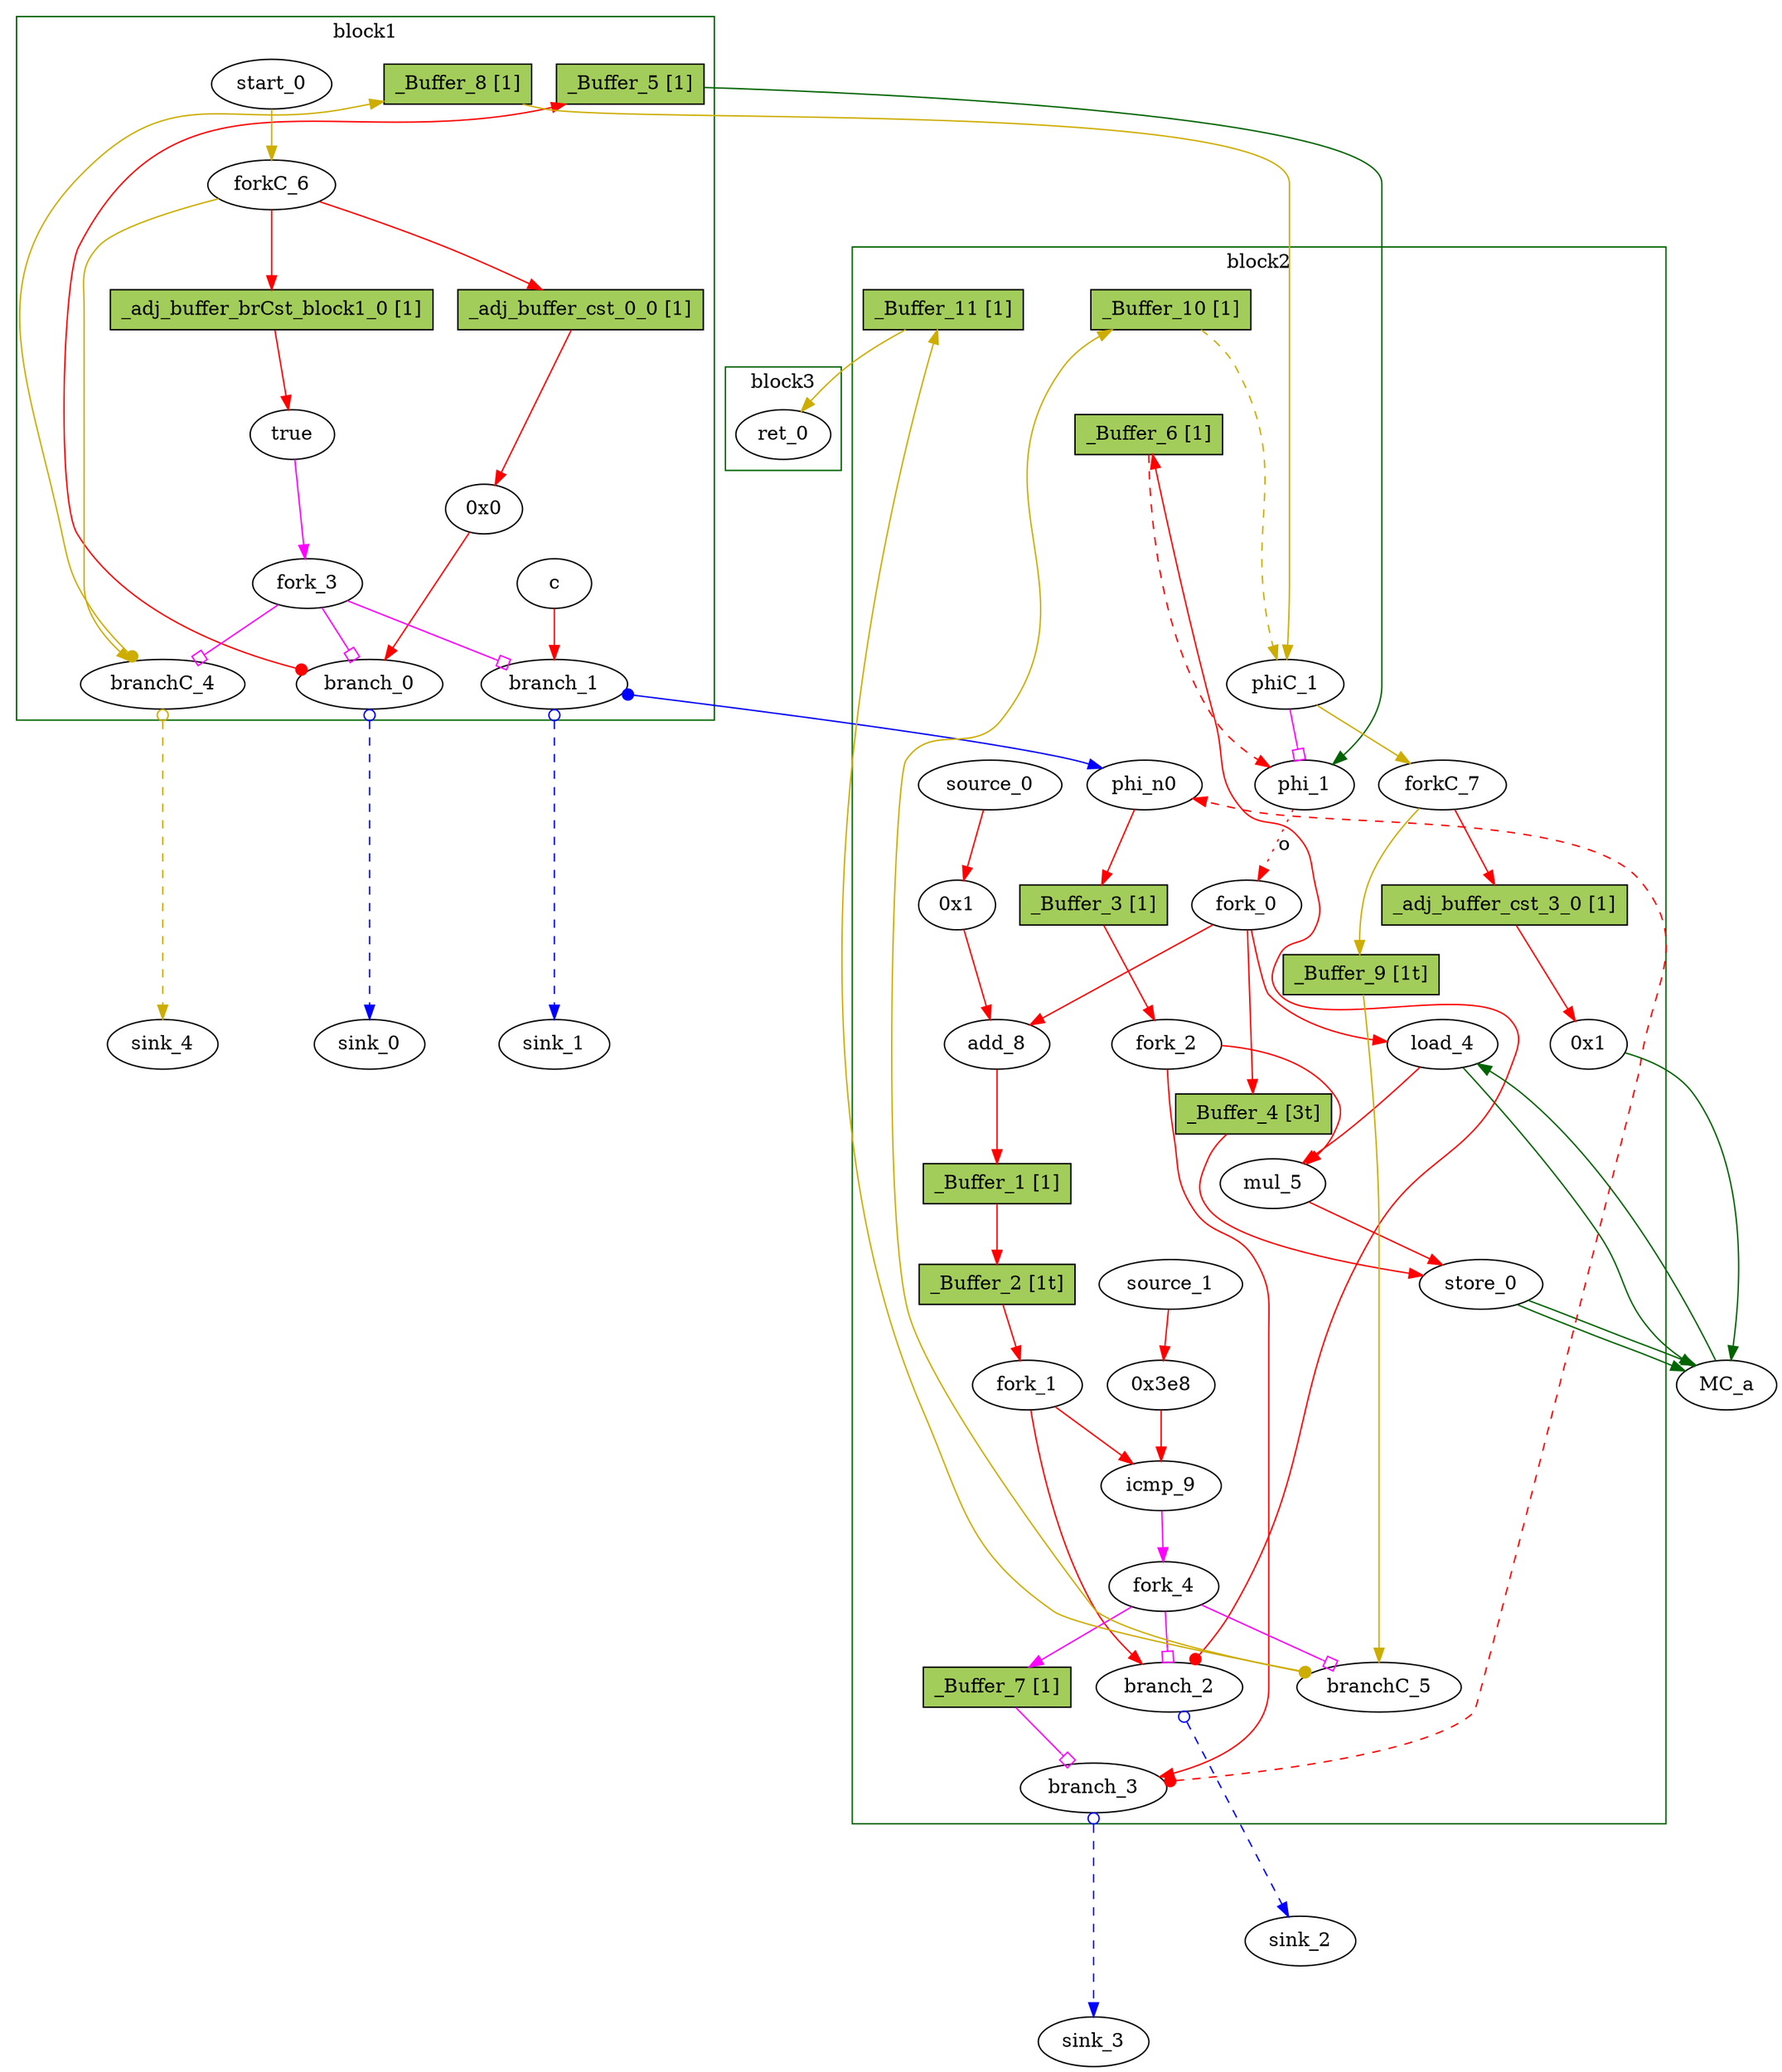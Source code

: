 // Number of blocks: 49
// Number of channels: 76
Digraph G {

  // Blocks
subgraph cluster_1 {
color = "darkgreen"
label = "block1"
  c [type=Entry, in="in1:32", out="out1:32", bbID = 1,  shape=oval];
  brCst_block1 [type=Constant, in="in1:1", out="out1:1", bbID = 1, value="0x1", label=true,  shape=oval];
  _adj_buffer_brCst_block1_0 [type=Buffer, in="in1:0", out="out1:1", bbID=2, slots=1, transparent=false, label="_adj_buffer_brCst_block1_0 [1]", shape=box, style=filled, fillcolor=darkolivegreen3, height=0.4];
  cst_0 [type=Constant, in="in1:32", out="out1:32", bbID = 1, value="0x0", label="0x0",  shape=oval];
  _adj_buffer_cst_0_0 [type=Buffer, in="in1:0", out="out1:32", bbID=2, slots=1, transparent=false, label="_adj_buffer_cst_0_0 [1]", shape=box, style=filled, fillcolor=darkolivegreen3, height=0.4];
  branch_0 [type=Branch, in="in1:32 in2?:1", out="out1+:32 out2-:32", bbID = 1,  shape=oval];
  branch_1 [type=Branch, in="in1:32 in2?:1", out="out1+:32 out2-:32", bbID = 1,  shape=oval];
  fork_3 [type=Fork, in="in1:1", out="out1:1 out2:1 out3:1", bbID = 1,  shape=oval];
  start_0 [type=Entry, in="in1:0", out="out1:0", bbID = 1,  shape=oval];
  forkC_6 [type=Fork, in="in1:0", out="out1:0 out2:0 out3:0", bbID = 1,  shape=oval];
  branchC_4 [type=Branch, in="in1:0 in2?:1", out="out1+:0 out2-:0", bbID = 1,  shape=oval];
  _Buffer_5 [type=Buffer, in="in1:32", out="out1:32", bbID = 1, slots=1, transparent=false, label="_Buffer_5 [1]",  shape=box, style=filled, fillcolor=darkolivegreen3, height = 0.4];
  _Buffer_8 [type=Buffer, in="in1:0", out="out1:0", bbID = 1, slots=1, transparent=false, label="_Buffer_8 [1]",  shape=box, style=filled, fillcolor=darkolivegreen3, height = 0.4];
}
subgraph cluster_2 {
color = "darkgreen"
label = "block2"
  phi_1 [type=Mux, in="in1?:1 in2:32 in3:32", out="out1:32", delay=0.366, bbID = 2,  shape=oval];
  load_4 [type=Operator, in="in1:32 in2:32", out="out1:32 out2:32", op = "mc_load_op", latency=2, bbID = 2, portID = 0, offset = 0, retimingDiff=1,  shape=oval];
  mul_5 [type=Operator, in="in1:32 in2:32", out="out1:32", op = "mul_op", latency=4, bbID = 2, retimingDiff=2,  shape=oval];
  store_0 [type=Operator, in="in1:32 in2:32", out="out1:32 out2:32", op = "mc_store_op", bbID = 2, portID = 0, offset = 0, retimingDiff=3,  shape=oval];
  cst_1 [type=Constant, in="in1:32", out="out1:32", bbID = 2, value="0x1", label="0x1",  shape=oval];
  add_8 [type=Operator, in="in1:32 in2:32", out="out1:32", op = "add_op", delay=1.693, bbID = 2,  shape=oval];
  cst_2 [type=Constant, in="in1:32", out="out1:32", bbID = 2, value="0x3e8", label="0x3e8", retimingDiff=0.5,  shape=oval];
  icmp_9 [type=Operator, in="in1:32 in2:32", out="out1:1", op = "icmp_ult_op", delay=1.53, bbID = 2, retimingDiff=0.5,  shape=oval];
  phi_n0 [type=Merge, in="in1:32 in2:32", out="out1:32", delay=0.366, bbID = 2,  shape=oval];
  fork_0 [type=Fork, in="in1:32", out="out1:32 out2:32 out3:32", bbID = 2,  shape=oval];
  fork_1 [type=Fork, in="in1:32", out="out1:32 out2:32", bbID = 2, retimingDiff=0.5,  shape=oval];
  fork_2 [type=Fork, in="in1:32", out="out1:32 out2:32", bbID = 2, retimingDiff=1,  shape=oval];
  branch_2 [type=Branch, in="in1:32 in2?:1", out="out1+:32 out2-:32", bbID = 2, retimingDiff=0.5,  shape=oval];
  branch_3 [type=Branch, in="in1:32 in2?:1", out="out1+:32 out2-:32", bbID = 2, retimingDiff=1,  shape=oval];
  fork_4 [type=Fork, in="in1:1", out="out1:1 out2:1 out3:1", bbID = 2, retimingDiff=0.5,  shape=oval];
  cst_3 [type=Constant, in="in1:32", out="out1:32", bbID = 2, value="0x1", label="0x1",  shape=oval];
  _adj_buffer_cst_3_0 [type=Buffer, in="in1:0", out="out1:32", bbID=2, slots=1, transparent=false, label="_adj_buffer_cst_3_0 [1]", shape=box, style=filled, fillcolor=darkolivegreen3, height=0.4];
  phiC_1 [type=CntrlMerge, in="in1:0 in2:0", out="out1:0 out2?:1", delay=0.166, bbID = 2,  shape=oval];
  forkC_7 [type=Fork, in="in1:0", out="out1:0 out2:0", bbID = 2,  shape=oval];
  branchC_5 [type=Branch, in="in1:0 in2?:1", out="out1+:0 out2-:0", bbID = 2, retimingDiff=0.5,  shape=oval];
  source_0 [type=Source, out="out1:32", bbID = 2,  shape=oval];
  source_1 [type=Source, out="out1:32", bbID = 2, retimingDiff=0.5,  shape=oval];
  _Buffer_1 [type=Buffer, in="in1:32", out="out1:32", bbID = 2, slots=1, transparent=false, label="_Buffer_1 [1]",  shape=box, style=filled, fillcolor=darkolivegreen3, height = 0.4];
  _Buffer_2 [type=Buffer, in="in1:32", out="out1:32", bbID = 2, slots=1, transparent=true, label="_Buffer_2 [1t]",  shape=box, style=filled, fillcolor=darkolivegreen3, height = 0.4];
  _Buffer_3 [type=Buffer, in="in1:32", out="out1:32", bbID = 2, slots=1, transparent=false, label="_Buffer_3 [1]",  shape=box, style=filled, fillcolor=darkolivegreen3, height = 0.4];
  _Buffer_4 [type=Buffer, in="in1:32", out="out1:32", bbID = 2, slots=3, transparent=true, label="_Buffer_4 [3t]",  shape=box, style=filled, fillcolor=darkolivegreen3, height = 0.4];
  _Buffer_6 [type=Buffer, in="in1:32", out="out1:32", bbID = 2, slots=1, transparent=false, label="_Buffer_6 [1]",  shape=box, style=filled, fillcolor=darkolivegreen3, height = 0.4];
  _Buffer_7 [type=Buffer, in="in1:1", out="out1:1", bbID = 2, slots=1, transparent=false, label="_Buffer_7 [1]",  shape=box, style=filled, fillcolor=darkolivegreen3, height = 0.4];
  _Buffer_9 [type=Buffer, in="in1:0", out="out1:0", bbID = 2, slots=1, transparent=true, label="_Buffer_9 [1t]",  shape=box, style=filled, fillcolor=darkolivegreen3, height = 0.4];
  _Buffer_10 [type=Buffer, in="in1:0", out="out1:0", bbID = 2, slots=1, transparent=false, label="_Buffer_10 [1]",  shape=box, style=filled, fillcolor=darkolivegreen3, height = 0.4];
  _Buffer_11 [type=Buffer, in="in1:0", out="out1:0", bbID = 2, slots=1, transparent=false, label="_Buffer_11 [1]",  shape=box, style=filled, fillcolor=darkolivegreen3, height = 0.4];
}
subgraph cluster_3 {
color = "darkgreen"
label = "block3"
  ret_0 [type=Operator, in="in1:0", out="out1:0", op = "ret_op", bbID = 3,  shape=oval];
}
  MC_a [type=MC, in="in1:32*c0 in2:32*l0a in3:32*s0a in4:32*s0d", out="out1:32*l0d out2:0*e", bbID = 0, memory = "a", bbcount = 1, ldcount = 1, stcount = 1, ];
//  end_0 [type=Exit, in="in1:0*e in2:0", out="out1:0", bbID = 0,  shape=oval];
  sink_0 [type=Sink, in="in1:32", bbID = 0,  shape=oval];
  sink_1 [type=Sink, in="in1:32", bbID = 0,  shape=oval];
  sink_2 [type=Sink, in="in1:32", bbID = 0,  shape=oval];
  sink_3 [type=Sink, in="in1:32", bbID = 0,  shape=oval];
  sink_4 [type=Sink, in="in1:0", bbID = 0,  shape=oval];

  // Channels
  c -> branch_1 [from=out1, to=in1, arrowhead=normal, color=red];
  brCst_block1 -> fork_3 [from=out1, to=in1, arrowhead=normal, color=magenta];
  cst_0 -> branch_0 [from=out1, to=in1, arrowhead=normal, color=red];
  phi_1 -> fork_0 [from=out1, to=in1, arrowhead=normal, color=red, slots=1, style=dotted, label="o", transparent=true];
  load_4 -> mul_5 [from=out1, to=in1, arrowhead=normal, color=red];
  load_4 -> MC_a [from=out2, to=in2, arrowhead=normal, color=darkgreen];
  mul_5 -> store_0 [from=out1, to=in1, arrowhead=normal, color=red];
  store_0 -> MC_a [from=out2, to=in3, arrowhead=normal, color=darkgreen];
  store_0 -> MC_a [from=out1, to=in4, arrowhead=normal, color=darkgreen];
  cst_1 -> add_8 [from=out1, to=in2, arrowhead=normal, color=red];
  add_8 -> _Buffer_1 [from=out1, to=in1, arrowhead=normal, color=red];
  cst_2 -> icmp_9 [from=out1, to=in2, arrowhead=normal, color=red];
  icmp_9 -> fork_4 [from=out1, to=in1, arrowhead=normal, color=magenta];
//  ret_0 -> end_0 [from=out1, to=in2, arrowhead=normal, color=gold3];
  phi_n0 -> _Buffer_3 [from=out1, to=in1, arrowhead=normal, color=red];
  fork_0 -> load_4 [from=out2, to=in2, arrowhead=normal, color=red];
  fork_0 -> _Buffer_4 [from=out3, to=in1, arrowhead=normal, color=red];
  fork_0 -> add_8 [from=out1, to=in1, arrowhead=normal, color=red];
  fork_1 -> icmp_9 [from=out1, to=in1, arrowhead=normal, color=red];
  fork_1 -> branch_2 [from=out2, to=in1, arrowhead=normal, color=red];
  fork_2 -> mul_5 [from=out1, to=in2, arrowhead=normal, color=red];
  fork_2 -> branch_3 [from=out2, to=in1, arrowhead=normal, color=red];
  branch_0 -> _Buffer_5 [from=out1, to=in1, dir=both, arrowtail=dot, arrowhead=normal, color=red, constraint=false];
  branch_0 -> sink_0 [from=out2, to=in1, dir=both, arrowtail=odot, arrowhead=normal, color=blue, style=dashed, minlen = 3];
  branch_1 -> phi_n0 [from=out1, to=in1, dir=both, arrowtail=dot, arrowhead=normal, color=blue];
  branch_1 -> sink_1 [from=out2, to=in1, dir=both, arrowtail=odot, arrowhead=normal, color=blue, style=dashed, minlen = 3];
  fork_3 -> branch_0 [from=out2, to=in2, arrowhead=obox, color=magenta];
  fork_3 -> branch_1 [from=out1, to=in2, arrowhead=obox, color=magenta];
  fork_3 -> branchC_4 [from=out3, to=in2, arrowhead=obox, color=magenta];
  branch_2 -> _Buffer_6 [from=out1, to=in1, dir=both, arrowtail=dot, arrowhead=normal, color=red, constraint=false];
  branch_2 -> sink_2 [from=out2, to=in1, dir=both, arrowtail=odot, arrowhead=normal, color=blue, style=dashed, minlen = 3];
  branch_3 -> phi_n0 [from=out1, to=in2, dir=both, arrowtail=dot, arrowhead=normal, color=red, constraint=false, style=dashed, minlen = 3];
  branch_3 -> sink_3 [from=out2, to=in1, dir=both, arrowtail=odot, arrowhead=normal, color=blue, style=dashed, minlen = 3];
  fork_4 -> branch_2 [from=out2, to=in2, arrowhead=obox, color=magenta];
  fork_4 -> _Buffer_7 [from=out1, to=in1, arrowhead=normal, color=magenta];
  fork_4 -> branchC_5 [from=out3, to=in2, arrowhead=obox, color=magenta];
  MC_a -> load_4 [from=out1, to=in1, arrowhead=normal, color=darkgreen];
//  MC_a -> end_0 [from=out2, to=in1, arrowhead=normal, color=gold3];
  cst_3 -> MC_a [from=out1, to=in1, arrowhead=normal, color=darkgreen];
  start_0 -> forkC_6 [from=out1, to=in1, arrowhead=normal, color=gold3];
  forkC_6 -> _adj_buffer_brCst_block1_0 [from=out3, to=in1, arrowhead=normal, color=red];
  _adj_buffer_brCst_block1_0 -> brCst_block1 [from=out1, to=in1, arrowhead=normal, color=red];
  forkC_6 -> _adj_buffer_cst_0_0 [from=out1, to=in1, arrowhead=normal, color=red];
  _adj_buffer_cst_0_0 -> cst_0 [from=out1, to=in1, arrowhead=normal, color=red];
  forkC_6 -> branchC_4 [from=out2, to=in1, arrowhead=normal, color=gold3];
  branchC_4 -> _Buffer_8 [from=out1, to=in1, dir=both, arrowtail=dot, arrowhead=normal, color=gold3, constraint=false];
  branchC_4 -> sink_4 [from=out2, to=in1, dir=both, arrowtail=odot, arrowhead=normal, color=gold3, style=dashed, minlen = 3];
  phiC_1 -> phi_1 [from=out2, to=in1, arrowhead=obox, color=magenta];
  phiC_1 -> forkC_7 [from=out1, to=in1, arrowhead=normal, color=gold3];
  forkC_7 -> _adj_buffer_cst_3_0 [from=out1, to=in1, arrowhead=normal, color=red];
  _adj_buffer_cst_3_0 -> cst_3 [from=out1, to=in1, arrowhead=normal, color=red];
  forkC_7 -> _Buffer_9 [from=out2, to=in1, arrowhead=normal, color=gold3];
  branchC_5 -> _Buffer_10 [from=out1, to=in1, dir=both, arrowtail=dot, arrowhead=normal, color=gold3, constraint=false];
  branchC_5 -> _Buffer_11 [from=out2, to=in1, dir=both, arrowtail=odot, arrowhead=normal, color=gold3, constraint=false];
  _Buffer_11 -> ret_0 [from=out1, to=in1, arrowhead=normal, color=gold3];
  source_0 -> cst_1 [from=out1, to=in1, arrowhead=normal, color=red];
  source_1 -> cst_2 [from=out1, to=in1, arrowhead=normal, color=red];
  _Buffer_1 -> _Buffer_2 [from=out1, to=in1, arrowhead=normal, color=red];
  _Buffer_2 -> fork_1 [from=out1, to=in1, arrowhead=normal, color=red];
  _Buffer_3 -> fork_2 [from=out1, to=in1, arrowhead=normal, color=red];
  _Buffer_4 -> store_0 [from=out1, to=in2, arrowhead=normal, color=red];
  _Buffer_5 -> phi_1 [from=out1, to=in2, arrowhead=normal, color=darkgreen];
  _Buffer_6 -> phi_1 [from=out1, to=in3, arrowhead=normal, color=red, style=dashed, minlen = 3];
  _Buffer_7 -> branch_3 [from=out1, to=in2, arrowhead=obox, color=magenta];
  _Buffer_8 -> phiC_1 [from=out1, to=in1, arrowhead=normal, color=gold3];
  _Buffer_9 -> branchC_5 [from=out1, to=in1, arrowhead=normal, color=gold3];
  _Buffer_10 -> phiC_1 [from=out1, to=in2, arrowhead=normal, color=gold3, style=dashed, minlen = 3];
}
